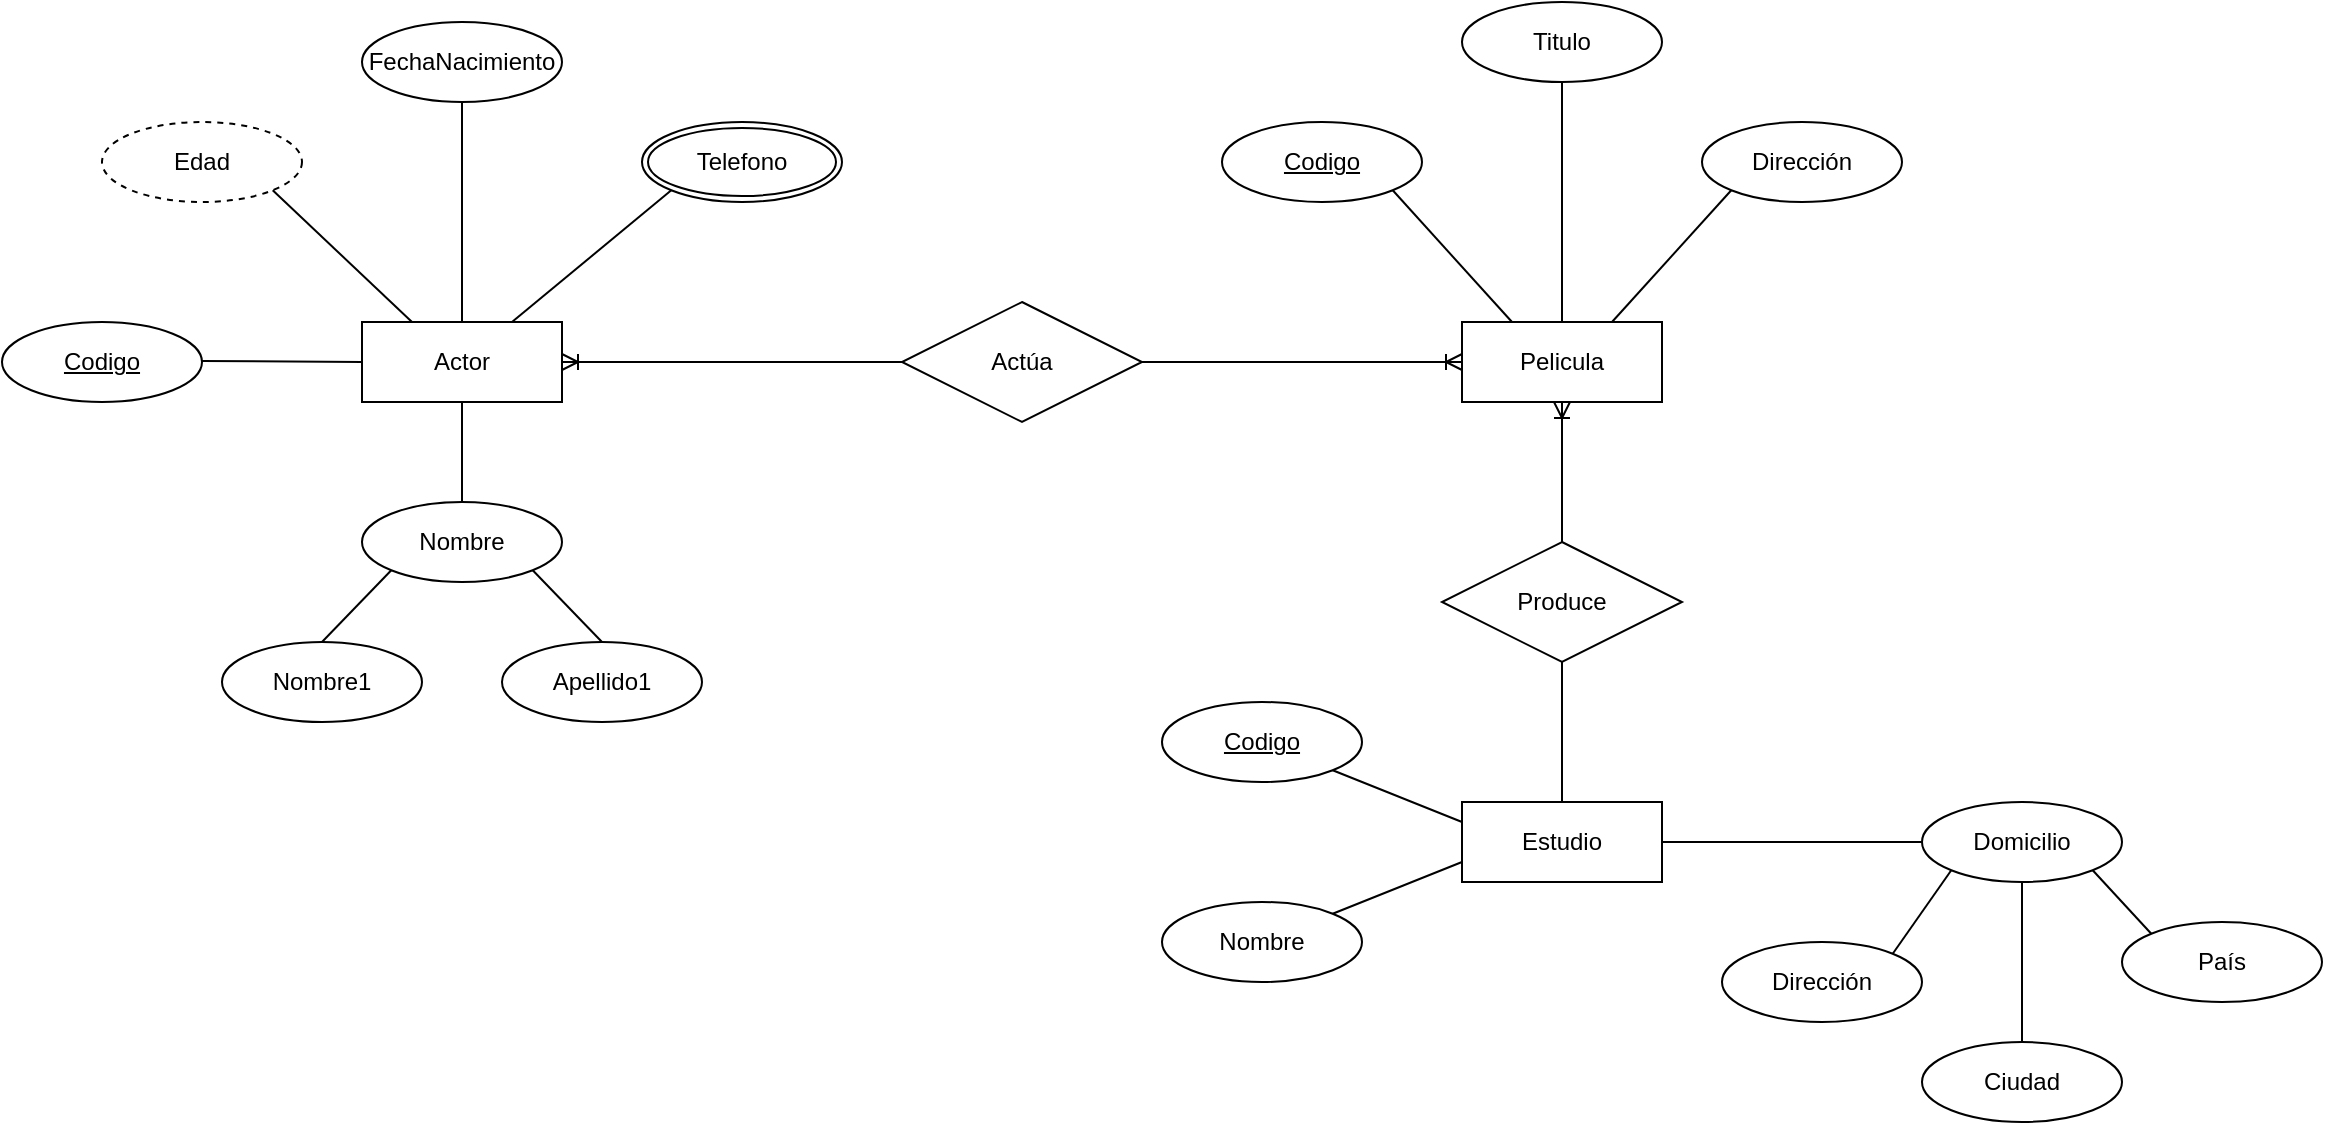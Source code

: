 <mxfile version="26.0.15">
  <diagram name="Página-1" id="2NPX83AkQJSiKgUGumEA">
    <mxGraphModel dx="880" dy="434" grid="1" gridSize="10" guides="1" tooltips="1" connect="1" arrows="1" fold="1" page="1" pageScale="1" pageWidth="2339" pageHeight="3300" math="0" shadow="0">
      <root>
        <mxCell id="0" />
        <mxCell id="1" parent="0" />
        <mxCell id="rrNMZpAm5Sv-Xn-JZpyv-1" value="Actor" style="whiteSpace=wrap;html=1;align=center;" vertex="1" parent="1">
          <mxGeometry x="740" y="200" width="100" height="40" as="geometry" />
        </mxCell>
        <mxCell id="rrNMZpAm5Sv-Xn-JZpyv-2" value="Pelicula" style="whiteSpace=wrap;html=1;align=center;" vertex="1" parent="1">
          <mxGeometry x="1290" y="200" width="100" height="40" as="geometry" />
        </mxCell>
        <mxCell id="rrNMZpAm5Sv-Xn-JZpyv-3" value="Estudio" style="whiteSpace=wrap;html=1;align=center;" vertex="1" parent="1">
          <mxGeometry x="1290" y="440" width="100" height="40" as="geometry" />
        </mxCell>
        <mxCell id="rrNMZpAm5Sv-Xn-JZpyv-4" value="Produce" style="shape=rhombus;perimeter=rhombusPerimeter;whiteSpace=wrap;html=1;align=center;" vertex="1" parent="1">
          <mxGeometry x="1280" y="310" width="120" height="60" as="geometry" />
        </mxCell>
        <mxCell id="rrNMZpAm5Sv-Xn-JZpyv-5" value="Actúa" style="shape=rhombus;perimeter=rhombusPerimeter;whiteSpace=wrap;html=1;align=center;" vertex="1" parent="1">
          <mxGeometry x="1010" y="190" width="120" height="60" as="geometry" />
        </mxCell>
        <mxCell id="rrNMZpAm5Sv-Xn-JZpyv-6" value="Apellido1" style="ellipse;whiteSpace=wrap;html=1;align=center;" vertex="1" parent="1">
          <mxGeometry x="810" y="360" width="100" height="40" as="geometry" />
        </mxCell>
        <mxCell id="rrNMZpAm5Sv-Xn-JZpyv-7" value="Nombre1" style="ellipse;whiteSpace=wrap;html=1;align=center;" vertex="1" parent="1">
          <mxGeometry x="670" y="360" width="100" height="40" as="geometry" />
        </mxCell>
        <mxCell id="rrNMZpAm5Sv-Xn-JZpyv-8" value="Nombre" style="ellipse;whiteSpace=wrap;html=1;align=center;" vertex="1" parent="1">
          <mxGeometry x="740" y="290" width="100" height="40" as="geometry" />
        </mxCell>
        <mxCell id="rrNMZpAm5Sv-Xn-JZpyv-9" value="Codigo" style="ellipse;whiteSpace=wrap;html=1;align=center;fontStyle=4;" vertex="1" parent="1">
          <mxGeometry x="560" y="200" width="100" height="40" as="geometry" />
        </mxCell>
        <mxCell id="rrNMZpAm5Sv-Xn-JZpyv-10" value="Edad" style="ellipse;whiteSpace=wrap;html=1;align=center;dashed=1;" vertex="1" parent="1">
          <mxGeometry x="610" y="100" width="100" height="40" as="geometry" />
        </mxCell>
        <mxCell id="rrNMZpAm5Sv-Xn-JZpyv-11" value="FechaNacimiento" style="ellipse;whiteSpace=wrap;html=1;align=center;" vertex="1" parent="1">
          <mxGeometry x="740" y="50" width="100" height="40" as="geometry" />
        </mxCell>
        <mxCell id="rrNMZpAm5Sv-Xn-JZpyv-12" value="Telefono" style="ellipse;shape=doubleEllipse;margin=3;whiteSpace=wrap;html=1;align=center;" vertex="1" parent="1">
          <mxGeometry x="880" y="100" width="100" height="40" as="geometry" />
        </mxCell>
        <mxCell id="rrNMZpAm5Sv-Xn-JZpyv-13" value="Codigo" style="ellipse;whiteSpace=wrap;html=1;align=center;fontStyle=4;" vertex="1" parent="1">
          <mxGeometry x="1140" y="390" width="100" height="40" as="geometry" />
        </mxCell>
        <mxCell id="rrNMZpAm5Sv-Xn-JZpyv-14" value="Codigo" style="ellipse;whiteSpace=wrap;html=1;align=center;fontStyle=4;" vertex="1" parent="1">
          <mxGeometry x="1170" y="100" width="100" height="40" as="geometry" />
        </mxCell>
        <mxCell id="rrNMZpAm5Sv-Xn-JZpyv-15" value="País" style="ellipse;whiteSpace=wrap;html=1;align=center;" vertex="1" parent="1">
          <mxGeometry x="1620" y="500" width="100" height="40" as="geometry" />
        </mxCell>
        <mxCell id="rrNMZpAm5Sv-Xn-JZpyv-16" value="Ciudad" style="ellipse;whiteSpace=wrap;html=1;align=center;" vertex="1" parent="1">
          <mxGeometry x="1520" y="560" width="100" height="40" as="geometry" />
        </mxCell>
        <mxCell id="rrNMZpAm5Sv-Xn-JZpyv-17" value="Dirección" style="ellipse;whiteSpace=wrap;html=1;align=center;" vertex="1" parent="1">
          <mxGeometry x="1420" y="510" width="100" height="40" as="geometry" />
        </mxCell>
        <mxCell id="rrNMZpAm5Sv-Xn-JZpyv-18" value="Domicilio" style="ellipse;whiteSpace=wrap;html=1;align=center;" vertex="1" parent="1">
          <mxGeometry x="1520" y="440" width="100" height="40" as="geometry" />
        </mxCell>
        <mxCell id="rrNMZpAm5Sv-Xn-JZpyv-19" value="Nombre" style="ellipse;whiteSpace=wrap;html=1;align=center;" vertex="1" parent="1">
          <mxGeometry x="1140" y="490" width="100" height="40" as="geometry" />
        </mxCell>
        <mxCell id="rrNMZpAm5Sv-Xn-JZpyv-20" value="Dirección" style="ellipse;whiteSpace=wrap;html=1;align=center;" vertex="1" parent="1">
          <mxGeometry x="1410" y="100" width="100" height="40" as="geometry" />
        </mxCell>
        <mxCell id="rrNMZpAm5Sv-Xn-JZpyv-21" value="Titulo" style="ellipse;whiteSpace=wrap;html=1;align=center;" vertex="1" parent="1">
          <mxGeometry x="1290" y="40" width="100" height="40" as="geometry" />
        </mxCell>
        <mxCell id="rrNMZpAm5Sv-Xn-JZpyv-26" value="" style="endArrow=none;html=1;rounded=0;" edge="1" parent="1">
          <mxGeometry relative="1" as="geometry">
            <mxPoint x="660" y="219.5" as="sourcePoint" />
            <mxPoint x="740" y="220" as="targetPoint" />
          </mxGeometry>
        </mxCell>
        <mxCell id="rrNMZpAm5Sv-Xn-JZpyv-27" value="" style="endArrow=none;html=1;rounded=0;exitX=1;exitY=1;exitDx=0;exitDy=0;entryX=0.25;entryY=0;entryDx=0;entryDy=0;" edge="1" parent="1" source="rrNMZpAm5Sv-Xn-JZpyv-10" target="rrNMZpAm5Sv-Xn-JZpyv-1">
          <mxGeometry relative="1" as="geometry">
            <mxPoint x="790" y="210" as="sourcePoint" />
            <mxPoint x="950" y="210" as="targetPoint" />
          </mxGeometry>
        </mxCell>
        <mxCell id="rrNMZpAm5Sv-Xn-JZpyv-28" value="" style="endArrow=none;html=1;rounded=0;exitX=0.5;exitY=1;exitDx=0;exitDy=0;entryX=0.5;entryY=0;entryDx=0;entryDy=0;" edge="1" parent="1" source="rrNMZpAm5Sv-Xn-JZpyv-11" target="rrNMZpAm5Sv-Xn-JZpyv-1">
          <mxGeometry relative="1" as="geometry">
            <mxPoint x="790" y="210" as="sourcePoint" />
            <mxPoint x="950" y="210" as="targetPoint" />
          </mxGeometry>
        </mxCell>
        <mxCell id="rrNMZpAm5Sv-Xn-JZpyv-29" value="" style="endArrow=none;html=1;rounded=0;exitX=0.75;exitY=0;exitDx=0;exitDy=0;entryX=0;entryY=1;entryDx=0;entryDy=0;" edge="1" parent="1" source="rrNMZpAm5Sv-Xn-JZpyv-1" target="rrNMZpAm5Sv-Xn-JZpyv-12">
          <mxGeometry relative="1" as="geometry">
            <mxPoint x="790" y="210" as="sourcePoint" />
            <mxPoint x="950" y="210" as="targetPoint" />
          </mxGeometry>
        </mxCell>
        <mxCell id="rrNMZpAm5Sv-Xn-JZpyv-30" value="" style="endArrow=none;html=1;rounded=0;exitX=0.5;exitY=1;exitDx=0;exitDy=0;entryX=0.5;entryY=0;entryDx=0;entryDy=0;" edge="1" parent="1" source="rrNMZpAm5Sv-Xn-JZpyv-1" target="rrNMZpAm5Sv-Xn-JZpyv-8">
          <mxGeometry relative="1" as="geometry">
            <mxPoint x="790" y="210" as="sourcePoint" />
            <mxPoint x="950" y="210" as="targetPoint" />
          </mxGeometry>
        </mxCell>
        <mxCell id="rrNMZpAm5Sv-Xn-JZpyv-31" value="" style="endArrow=none;html=1;rounded=0;exitX=0.5;exitY=0;exitDx=0;exitDy=0;entryX=0;entryY=1;entryDx=0;entryDy=0;" edge="1" parent="1" source="rrNMZpAm5Sv-Xn-JZpyv-7" target="rrNMZpAm5Sv-Xn-JZpyv-8">
          <mxGeometry relative="1" as="geometry">
            <mxPoint x="790" y="210" as="sourcePoint" />
            <mxPoint x="950" y="210" as="targetPoint" />
          </mxGeometry>
        </mxCell>
        <mxCell id="rrNMZpAm5Sv-Xn-JZpyv-32" value="" style="endArrow=none;html=1;rounded=0;exitX=1;exitY=1;exitDx=0;exitDy=0;entryX=0.5;entryY=0;entryDx=0;entryDy=0;" edge="1" parent="1" source="rrNMZpAm5Sv-Xn-JZpyv-8" target="rrNMZpAm5Sv-Xn-JZpyv-6">
          <mxGeometry relative="1" as="geometry">
            <mxPoint x="790" y="210" as="sourcePoint" />
            <mxPoint x="950" y="210" as="targetPoint" />
          </mxGeometry>
        </mxCell>
        <mxCell id="rrNMZpAm5Sv-Xn-JZpyv-33" value="" style="fontSize=12;html=1;endArrow=ERoneToMany;rounded=0;entryX=1;entryY=0.5;entryDx=0;entryDy=0;exitX=0;exitY=0.5;exitDx=0;exitDy=0;" edge="1" parent="1" source="rrNMZpAm5Sv-Xn-JZpyv-5" target="rrNMZpAm5Sv-Xn-JZpyv-1">
          <mxGeometry width="100" height="100" relative="1" as="geometry">
            <mxPoint x="820" y="260" as="sourcePoint" />
            <mxPoint x="900" y="230" as="targetPoint" />
          </mxGeometry>
        </mxCell>
        <mxCell id="rrNMZpAm5Sv-Xn-JZpyv-34" value="" style="fontSize=12;html=1;endArrow=ERoneToMany;rounded=0;exitX=1;exitY=0.5;exitDx=0;exitDy=0;entryX=0;entryY=0.5;entryDx=0;entryDy=0;" edge="1" parent="1" source="rrNMZpAm5Sv-Xn-JZpyv-5" target="rrNMZpAm5Sv-Xn-JZpyv-2">
          <mxGeometry width="100" height="100" relative="1" as="geometry">
            <mxPoint x="1050" y="260" as="sourcePoint" />
            <mxPoint x="1150" y="160" as="targetPoint" />
          </mxGeometry>
        </mxCell>
        <mxCell id="rrNMZpAm5Sv-Xn-JZpyv-35" value="" style="endArrow=none;html=1;rounded=0;exitX=1;exitY=1;exitDx=0;exitDy=0;entryX=0.25;entryY=0;entryDx=0;entryDy=0;" edge="1" parent="1" source="rrNMZpAm5Sv-Xn-JZpyv-14" target="rrNMZpAm5Sv-Xn-JZpyv-2">
          <mxGeometry relative="1" as="geometry">
            <mxPoint x="1020" y="210" as="sourcePoint" />
            <mxPoint x="1180" y="210" as="targetPoint" />
          </mxGeometry>
        </mxCell>
        <mxCell id="rrNMZpAm5Sv-Xn-JZpyv-36" value="" style="endArrow=none;html=1;rounded=0;exitX=0.5;exitY=1;exitDx=0;exitDy=0;entryX=0.5;entryY=0;entryDx=0;entryDy=0;" edge="1" parent="1" source="rrNMZpAm5Sv-Xn-JZpyv-21" target="rrNMZpAm5Sv-Xn-JZpyv-2">
          <mxGeometry relative="1" as="geometry">
            <mxPoint x="1020" y="210" as="sourcePoint" />
            <mxPoint x="1180" y="210" as="targetPoint" />
          </mxGeometry>
        </mxCell>
        <mxCell id="rrNMZpAm5Sv-Xn-JZpyv-37" value="" style="endArrow=none;html=1;rounded=0;exitX=0;exitY=1;exitDx=0;exitDy=0;entryX=0.75;entryY=0;entryDx=0;entryDy=0;" edge="1" parent="1" source="rrNMZpAm5Sv-Xn-JZpyv-20" target="rrNMZpAm5Sv-Xn-JZpyv-2">
          <mxGeometry relative="1" as="geometry">
            <mxPoint x="1020" y="210" as="sourcePoint" />
            <mxPoint x="1180" y="210" as="targetPoint" />
          </mxGeometry>
        </mxCell>
        <mxCell id="rrNMZpAm5Sv-Xn-JZpyv-38" value="" style="fontSize=12;html=1;endArrow=ERoneToMany;rounded=0;exitX=0.5;exitY=0;exitDx=0;exitDy=0;entryX=0.5;entryY=1;entryDx=0;entryDy=0;" edge="1" parent="1" source="rrNMZpAm5Sv-Xn-JZpyv-4" target="rrNMZpAm5Sv-Xn-JZpyv-2">
          <mxGeometry width="100" height="100" relative="1" as="geometry">
            <mxPoint x="1050" y="360" as="sourcePoint" />
            <mxPoint x="1150" y="260" as="targetPoint" />
          </mxGeometry>
        </mxCell>
        <mxCell id="rrNMZpAm5Sv-Xn-JZpyv-39" value="" style="endArrow=none;html=1;rounded=0;exitX=0.5;exitY=0;exitDx=0;exitDy=0;entryX=0.5;entryY=1;entryDx=0;entryDy=0;" edge="1" parent="1" source="rrNMZpAm5Sv-Xn-JZpyv-3" target="rrNMZpAm5Sv-Xn-JZpyv-4">
          <mxGeometry relative="1" as="geometry">
            <mxPoint x="1020" y="310" as="sourcePoint" />
            <mxPoint x="1180" y="310" as="targetPoint" />
          </mxGeometry>
        </mxCell>
        <mxCell id="rrNMZpAm5Sv-Xn-JZpyv-40" value="" style="endArrow=none;html=1;rounded=0;exitX=1;exitY=1;exitDx=0;exitDy=0;entryX=0;entryY=0.25;entryDx=0;entryDy=0;" edge="1" parent="1" source="rrNMZpAm5Sv-Xn-JZpyv-13" target="rrNMZpAm5Sv-Xn-JZpyv-3">
          <mxGeometry relative="1" as="geometry">
            <mxPoint x="1020" y="410" as="sourcePoint" />
            <mxPoint x="1180" y="410" as="targetPoint" />
          </mxGeometry>
        </mxCell>
        <mxCell id="rrNMZpAm5Sv-Xn-JZpyv-41" value="" style="endArrow=none;html=1;rounded=0;entryX=1;entryY=0.5;entryDx=0;entryDy=0;exitX=0;exitY=0.5;exitDx=0;exitDy=0;" edge="1" parent="1" source="rrNMZpAm5Sv-Xn-JZpyv-18" target="rrNMZpAm5Sv-Xn-JZpyv-3">
          <mxGeometry relative="1" as="geometry">
            <mxPoint x="1020" y="410" as="sourcePoint" />
            <mxPoint x="1180" y="410" as="targetPoint" />
          </mxGeometry>
        </mxCell>
        <mxCell id="rrNMZpAm5Sv-Xn-JZpyv-42" value="" style="endArrow=none;html=1;rounded=0;exitX=1;exitY=0;exitDx=0;exitDy=0;entryX=0;entryY=0.75;entryDx=0;entryDy=0;" edge="1" parent="1" source="rrNMZpAm5Sv-Xn-JZpyv-19" target="rrNMZpAm5Sv-Xn-JZpyv-3">
          <mxGeometry relative="1" as="geometry">
            <mxPoint x="1240" y="410" as="sourcePoint" />
            <mxPoint x="1400" y="410" as="targetPoint" />
          </mxGeometry>
        </mxCell>
        <mxCell id="rrNMZpAm5Sv-Xn-JZpyv-43" value="" style="endArrow=none;html=1;rounded=0;exitX=0;exitY=1;exitDx=0;exitDy=0;entryX=1;entryY=0;entryDx=0;entryDy=0;" edge="1" parent="1" source="rrNMZpAm5Sv-Xn-JZpyv-18" target="rrNMZpAm5Sv-Xn-JZpyv-17">
          <mxGeometry relative="1" as="geometry">
            <mxPoint x="1240" y="410" as="sourcePoint" />
            <mxPoint x="1400" y="410" as="targetPoint" />
          </mxGeometry>
        </mxCell>
        <mxCell id="rrNMZpAm5Sv-Xn-JZpyv-44" value="" style="endArrow=none;html=1;rounded=0;entryX=0.5;entryY=1;entryDx=0;entryDy=0;exitX=0.5;exitY=0;exitDx=0;exitDy=0;" edge="1" parent="1" source="rrNMZpAm5Sv-Xn-JZpyv-16" target="rrNMZpAm5Sv-Xn-JZpyv-18">
          <mxGeometry relative="1" as="geometry">
            <mxPoint x="1240" y="410" as="sourcePoint" />
            <mxPoint x="1400" y="410" as="targetPoint" />
          </mxGeometry>
        </mxCell>
        <mxCell id="rrNMZpAm5Sv-Xn-JZpyv-45" value="" style="endArrow=none;html=1;rounded=0;entryX=0;entryY=0;entryDx=0;entryDy=0;exitX=1;exitY=1;exitDx=0;exitDy=0;" edge="1" parent="1" source="rrNMZpAm5Sv-Xn-JZpyv-18" target="rrNMZpAm5Sv-Xn-JZpyv-15">
          <mxGeometry relative="1" as="geometry">
            <mxPoint x="1240" y="410" as="sourcePoint" />
            <mxPoint x="1400" y="410" as="targetPoint" />
          </mxGeometry>
        </mxCell>
      </root>
    </mxGraphModel>
  </diagram>
</mxfile>
